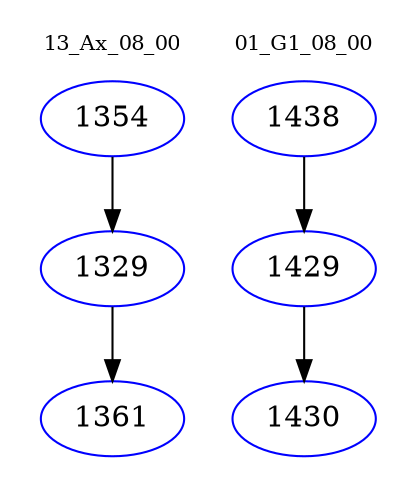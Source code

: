 digraph{
subgraph cluster_0 {
color = white
label = "13_Ax_08_00";
fontsize=10;
T0_1354 [label="1354", color="blue"]
T0_1354 -> T0_1329 [color="black"]
T0_1329 [label="1329", color="blue"]
T0_1329 -> T0_1361 [color="black"]
T0_1361 [label="1361", color="blue"]
}
subgraph cluster_1 {
color = white
label = "01_G1_08_00";
fontsize=10;
T1_1438 [label="1438", color="blue"]
T1_1438 -> T1_1429 [color="black"]
T1_1429 [label="1429", color="blue"]
T1_1429 -> T1_1430 [color="black"]
T1_1430 [label="1430", color="blue"]
}
}
